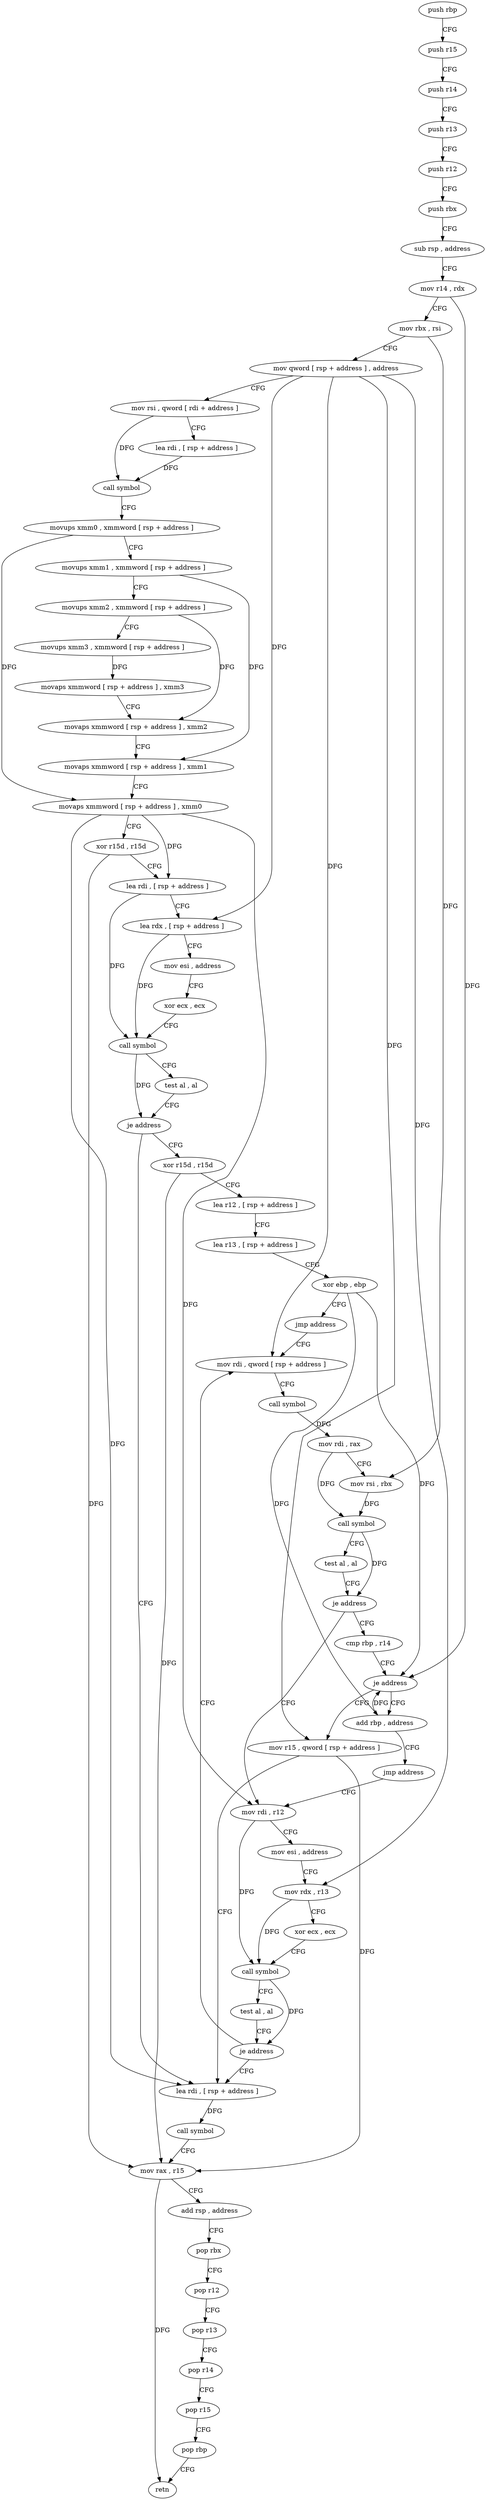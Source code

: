 digraph "func" {
"81840" [label = "push rbp" ]
"81841" [label = "push r15" ]
"81843" [label = "push r14" ]
"81845" [label = "push r13" ]
"81847" [label = "push r12" ]
"81849" [label = "push rbx" ]
"81850" [label = "sub rsp , address" ]
"81857" [label = "mov r14 , rdx" ]
"81860" [label = "mov rbx , rsi" ]
"81863" [label = "mov qword [ rsp + address ] , address" ]
"81872" [label = "mov rsi , qword [ rdi + address ]" ]
"81876" [label = "lea rdi , [ rsp + address ]" ]
"81881" [label = "call symbol" ]
"81886" [label = "movups xmm0 , xmmword [ rsp + address ]" ]
"81891" [label = "movups xmm1 , xmmword [ rsp + address ]" ]
"81896" [label = "movups xmm2 , xmmword [ rsp + address ]" ]
"81901" [label = "movups xmm3 , xmmword [ rsp + address ]" ]
"81909" [label = "movaps xmmword [ rsp + address ] , xmm3" ]
"81914" [label = "movaps xmmword [ rsp + address ] , xmm2" ]
"81919" [label = "movaps xmmword [ rsp + address ] , xmm1" ]
"81924" [label = "movaps xmmword [ rsp + address ] , xmm0" ]
"81929" [label = "xor r15d , r15d" ]
"81932" [label = "lea rdi , [ rsp + address ]" ]
"81937" [label = "lea rdx , [ rsp + address ]" ]
"81942" [label = "mov esi , address" ]
"81947" [label = "xor ecx , ecx" ]
"81949" [label = "call symbol" ]
"81954" [label = "test al , al" ]
"81956" [label = "je address" ]
"82047" [label = "lea rdi , [ rsp + address ]" ]
"81958" [label = "xor r15d , r15d" ]
"82052" [label = "call symbol" ]
"82057" [label = "mov rax , r15" ]
"82060" [label = "add rsp , address" ]
"82067" [label = "pop rbx" ]
"82068" [label = "pop r12" ]
"82070" [label = "pop r13" ]
"82072" [label = "pop r14" ]
"82074" [label = "pop r15" ]
"82076" [label = "pop rbp" ]
"82077" [label = "retn" ]
"81961" [label = "lea r12 , [ rsp + address ]" ]
"81966" [label = "lea r13 , [ rsp + address ]" ]
"81971" [label = "xor ebp , ebp" ]
"81973" [label = "jmp address" ]
"82006" [label = "mov rdi , qword [ rsp + address ]" ]
"82011" [label = "call symbol" ]
"82016" [label = "mov rdi , rax" ]
"82019" [label = "mov rsi , rbx" ]
"82022" [label = "call symbol" ]
"82027" [label = "test al , al" ]
"82029" [label = "je address" ]
"81984" [label = "mov rdi , r12" ]
"82031" [label = "cmp rbp , r14" ]
"81987" [label = "mov esi , address" ]
"81992" [label = "mov rdx , r13" ]
"81995" [label = "xor ecx , ecx" ]
"81997" [label = "call symbol" ]
"82002" [label = "test al , al" ]
"82004" [label = "je address" ]
"82034" [label = "je address" ]
"82042" [label = "mov r15 , qword [ rsp + address ]" ]
"82036" [label = "add rbp , address" ]
"82040" [label = "jmp address" ]
"81840" -> "81841" [ label = "CFG" ]
"81841" -> "81843" [ label = "CFG" ]
"81843" -> "81845" [ label = "CFG" ]
"81845" -> "81847" [ label = "CFG" ]
"81847" -> "81849" [ label = "CFG" ]
"81849" -> "81850" [ label = "CFG" ]
"81850" -> "81857" [ label = "CFG" ]
"81857" -> "81860" [ label = "CFG" ]
"81857" -> "82034" [ label = "DFG" ]
"81860" -> "81863" [ label = "CFG" ]
"81860" -> "82019" [ label = "DFG" ]
"81863" -> "81872" [ label = "CFG" ]
"81863" -> "82006" [ label = "DFG" ]
"81863" -> "82042" [ label = "DFG" ]
"81863" -> "81937" [ label = "DFG" ]
"81863" -> "81992" [ label = "DFG" ]
"81872" -> "81876" [ label = "CFG" ]
"81872" -> "81881" [ label = "DFG" ]
"81876" -> "81881" [ label = "DFG" ]
"81881" -> "81886" [ label = "CFG" ]
"81886" -> "81891" [ label = "CFG" ]
"81886" -> "81924" [ label = "DFG" ]
"81891" -> "81896" [ label = "CFG" ]
"81891" -> "81919" [ label = "DFG" ]
"81896" -> "81901" [ label = "CFG" ]
"81896" -> "81914" [ label = "DFG" ]
"81901" -> "81909" [ label = "DFG" ]
"81909" -> "81914" [ label = "CFG" ]
"81914" -> "81919" [ label = "CFG" ]
"81919" -> "81924" [ label = "CFG" ]
"81924" -> "81929" [ label = "CFG" ]
"81924" -> "81932" [ label = "DFG" ]
"81924" -> "82047" [ label = "DFG" ]
"81924" -> "81984" [ label = "DFG" ]
"81929" -> "81932" [ label = "CFG" ]
"81929" -> "82057" [ label = "DFG" ]
"81932" -> "81937" [ label = "CFG" ]
"81932" -> "81949" [ label = "DFG" ]
"81937" -> "81942" [ label = "CFG" ]
"81937" -> "81949" [ label = "DFG" ]
"81942" -> "81947" [ label = "CFG" ]
"81947" -> "81949" [ label = "CFG" ]
"81949" -> "81954" [ label = "CFG" ]
"81949" -> "81956" [ label = "DFG" ]
"81954" -> "81956" [ label = "CFG" ]
"81956" -> "82047" [ label = "CFG" ]
"81956" -> "81958" [ label = "CFG" ]
"82047" -> "82052" [ label = "DFG" ]
"81958" -> "81961" [ label = "CFG" ]
"81958" -> "82057" [ label = "DFG" ]
"82052" -> "82057" [ label = "CFG" ]
"82057" -> "82060" [ label = "CFG" ]
"82057" -> "82077" [ label = "DFG" ]
"82060" -> "82067" [ label = "CFG" ]
"82067" -> "82068" [ label = "CFG" ]
"82068" -> "82070" [ label = "CFG" ]
"82070" -> "82072" [ label = "CFG" ]
"82072" -> "82074" [ label = "CFG" ]
"82074" -> "82076" [ label = "CFG" ]
"82076" -> "82077" [ label = "CFG" ]
"81961" -> "81966" [ label = "CFG" ]
"81966" -> "81971" [ label = "CFG" ]
"81971" -> "81973" [ label = "CFG" ]
"81971" -> "82034" [ label = "DFG" ]
"81971" -> "82036" [ label = "DFG" ]
"81973" -> "82006" [ label = "CFG" ]
"82006" -> "82011" [ label = "CFG" ]
"82011" -> "82016" [ label = "DFG" ]
"82016" -> "82019" [ label = "CFG" ]
"82016" -> "82022" [ label = "DFG" ]
"82019" -> "82022" [ label = "DFG" ]
"82022" -> "82027" [ label = "CFG" ]
"82022" -> "82029" [ label = "DFG" ]
"82027" -> "82029" [ label = "CFG" ]
"82029" -> "81984" [ label = "CFG" ]
"82029" -> "82031" [ label = "CFG" ]
"81984" -> "81987" [ label = "CFG" ]
"81984" -> "81997" [ label = "DFG" ]
"82031" -> "82034" [ label = "CFG" ]
"81987" -> "81992" [ label = "CFG" ]
"81992" -> "81995" [ label = "CFG" ]
"81992" -> "81997" [ label = "DFG" ]
"81995" -> "81997" [ label = "CFG" ]
"81997" -> "82002" [ label = "CFG" ]
"81997" -> "82004" [ label = "DFG" ]
"82002" -> "82004" [ label = "CFG" ]
"82004" -> "82047" [ label = "CFG" ]
"82004" -> "82006" [ label = "CFG" ]
"82034" -> "82042" [ label = "CFG" ]
"82034" -> "82036" [ label = "CFG" ]
"82042" -> "82047" [ label = "CFG" ]
"82042" -> "82057" [ label = "DFG" ]
"82036" -> "82040" [ label = "CFG" ]
"82036" -> "82034" [ label = "DFG" ]
"82040" -> "81984" [ label = "CFG" ]
}
